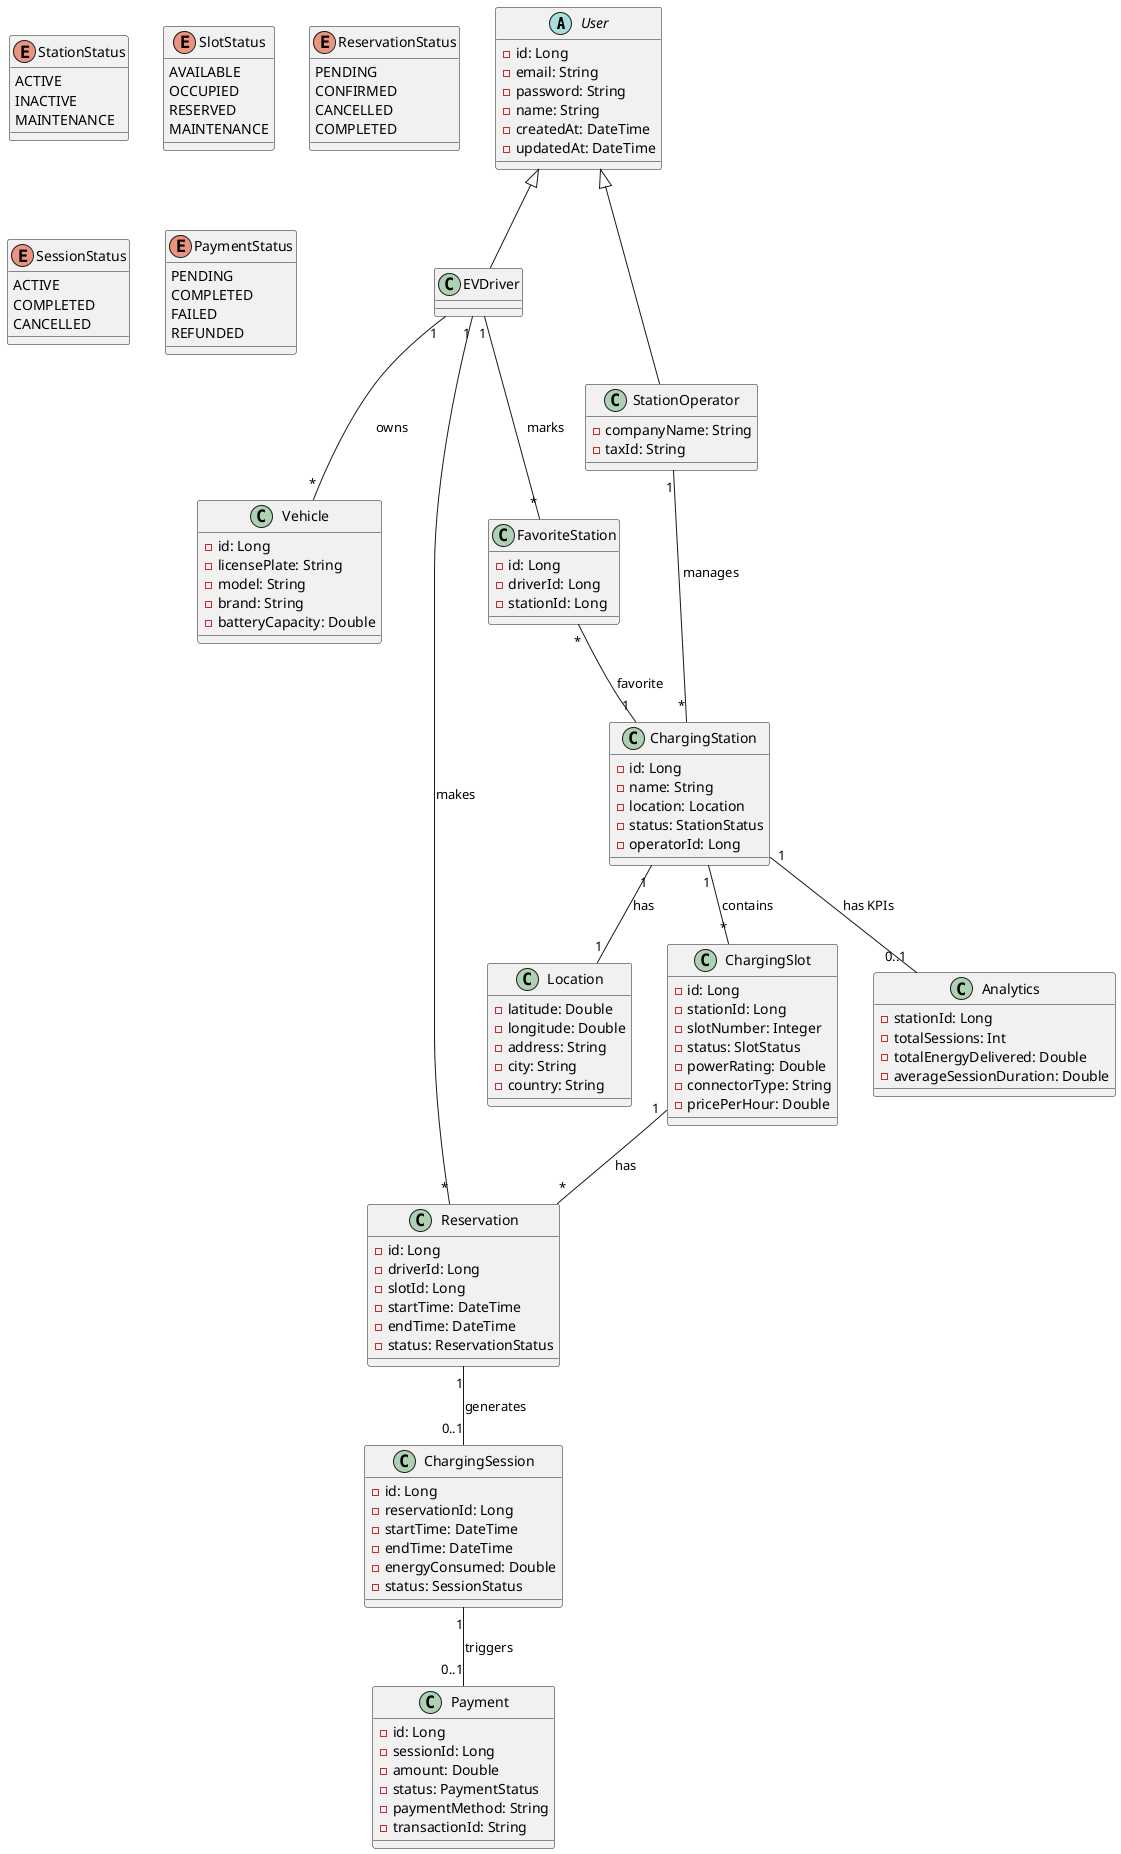 @startuml ChargeMate Domain Model (Simplified)

' User hierarchy
abstract class User {
  -id: Long
  -email: String
  -password: String
  -name: String
  -createdAt: DateTime
  -updatedAt: DateTime
}

class EVDriver extends User {
}

class StationOperator extends User {
  -companyName: String
  -taxId: String
}

' Vehicle
class Vehicle {
  -id: Long
  -licensePlate: String
  -model: String
  -brand: String
  -batteryCapacity: Double
}

' Charging Station
class ChargingStation {
  -id: Long
  -name: String
  -location: Location
  -status: StationStatus
  -operatorId: Long
}

' Location
class Location {
  -latitude: Double
  -longitude: Double
  -address: String
  -city: String
  -country: String
}

' Charging Slot
class ChargingSlot {
  -id: Long
  -stationId: Long
  -slotNumber: Integer
  -status: SlotStatus
  -powerRating: Double
  -connectorType: String
  -pricePerHour: Double
}

' Reservation
class Reservation {
  -id: Long
  -driverId: Long
  -slotId: Long
  -startTime: DateTime
  -endTime: DateTime
  -status: ReservationStatus
}

' Charging Session
class ChargingSession {
  -id: Long
  -reservationId: Long
  -startTime: DateTime
  -endTime: DateTime
  -energyConsumed: Double
  -status: SessionStatus
}

' Favorite Station
class FavoriteStation {
  -id: Long
  -driverId: Long
  -stationId: Long
}

' Analytics (KPIs)
class Analytics {
  -stationId: Long
  -totalSessions: Int
  -totalEnergyDelivered: Double
  -averageSessionDuration: Double
}

' Payment (External)
class Payment {
  -id: Long
  -sessionId: Long
  -amount: Double
  -status: PaymentStatus
  -paymentMethod: String
  -transactionId: String
}

' Enums
enum StationStatus {
  ACTIVE
  INACTIVE
  MAINTENANCE
}

enum SlotStatus {
  AVAILABLE
  OCCUPIED
  RESERVED
  MAINTENANCE
}

enum ReservationStatus {
  PENDING
  CONFIRMED
  CANCELLED
  COMPLETED
}

enum SessionStatus {
  ACTIVE
  COMPLETED
  CANCELLED
}

enum PaymentStatus {
  PENDING
  COMPLETED
  FAILED
  REFUNDED
}

' Relationships
EVDriver "1" -- "*" Vehicle : owns
StationOperator "1" -- "*" ChargingStation : manages
ChargingStation "1" -- "*" ChargingSlot : contains
ChargingStation "1" -- "1" Location : has
EVDriver "1" -- "*" Reservation : makes
ChargingSlot "1" -- "*" Reservation : has
Reservation "1" -- "0..1" ChargingSession : generates
ChargingSession "1" -- "0..1" Payment : triggers
EVDriver "1" -- "*" FavoriteStation : marks
FavoriteStation "*" -- "1" ChargingStation : favorite
ChargingStation "1" -- "0..1" Analytics : has KPIs

@enduml 